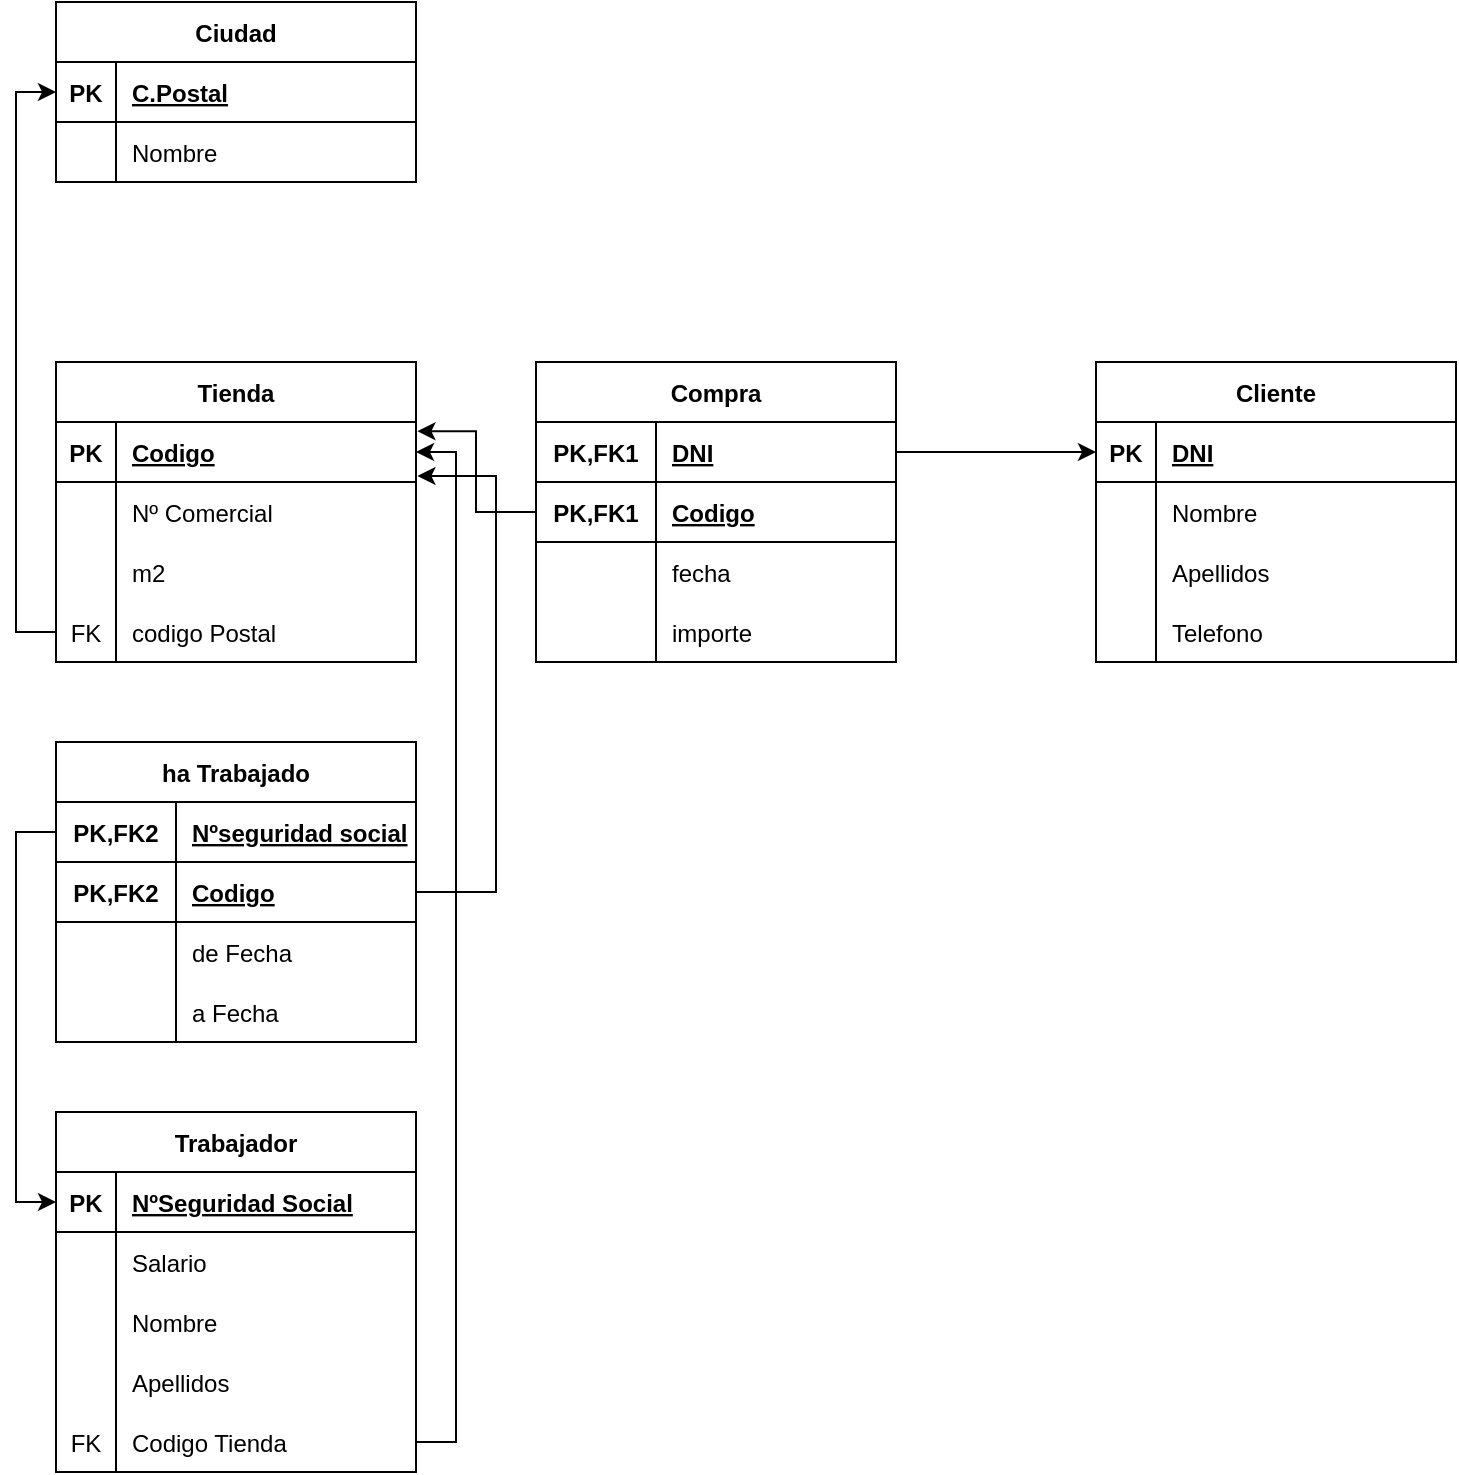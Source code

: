 <mxfile version="20.5.3" type="device"><diagram id="R2lEEEUBdFMjLlhIrx00" name="Page-1"><mxGraphModel dx="1038" dy="579" grid="1" gridSize="10" guides="1" tooltips="1" connect="1" arrows="1" fold="1" page="1" pageScale="1" pageWidth="850" pageHeight="1100" math="0" shadow="0" extFonts="Permanent Marker^https://fonts.googleapis.com/css?family=Permanent+Marker"><root><mxCell id="0"/><mxCell id="1" parent="0"/><mxCell id="ZpdQRzsvxH8MP_b8GYji-1" value="Tienda" style="shape=table;startSize=30;container=1;collapsible=1;childLayout=tableLayout;fixedRows=1;rowLines=0;fontStyle=1;align=center;resizeLast=1;" vertex="1" parent="1"><mxGeometry x="130" y="250" width="180" height="150" as="geometry"/></mxCell><mxCell id="ZpdQRzsvxH8MP_b8GYji-2" value="" style="shape=tableRow;horizontal=0;startSize=0;swimlaneHead=0;swimlaneBody=0;fillColor=none;collapsible=0;dropTarget=0;points=[[0,0.5],[1,0.5]];portConstraint=eastwest;top=0;left=0;right=0;bottom=1;" vertex="1" parent="ZpdQRzsvxH8MP_b8GYji-1"><mxGeometry y="30" width="180" height="30" as="geometry"/></mxCell><mxCell id="ZpdQRzsvxH8MP_b8GYji-3" value="PK" style="shape=partialRectangle;connectable=0;fillColor=none;top=0;left=0;bottom=0;right=0;fontStyle=1;overflow=hidden;" vertex="1" parent="ZpdQRzsvxH8MP_b8GYji-2"><mxGeometry width="30" height="30" as="geometry"><mxRectangle width="30" height="30" as="alternateBounds"/></mxGeometry></mxCell><mxCell id="ZpdQRzsvxH8MP_b8GYji-4" value="Codigo" style="shape=partialRectangle;connectable=0;fillColor=none;top=0;left=0;bottom=0;right=0;align=left;spacingLeft=6;fontStyle=5;overflow=hidden;" vertex="1" parent="ZpdQRzsvxH8MP_b8GYji-2"><mxGeometry x="30" width="150" height="30" as="geometry"><mxRectangle width="150" height="30" as="alternateBounds"/></mxGeometry></mxCell><mxCell id="ZpdQRzsvxH8MP_b8GYji-5" value="" style="shape=tableRow;horizontal=0;startSize=0;swimlaneHead=0;swimlaneBody=0;fillColor=none;collapsible=0;dropTarget=0;points=[[0,0.5],[1,0.5]];portConstraint=eastwest;top=0;left=0;right=0;bottom=0;" vertex="1" parent="ZpdQRzsvxH8MP_b8GYji-1"><mxGeometry y="60" width="180" height="30" as="geometry"/></mxCell><mxCell id="ZpdQRzsvxH8MP_b8GYji-6" value="" style="shape=partialRectangle;connectable=0;fillColor=none;top=0;left=0;bottom=0;right=0;editable=1;overflow=hidden;" vertex="1" parent="ZpdQRzsvxH8MP_b8GYji-5"><mxGeometry width="30" height="30" as="geometry"><mxRectangle width="30" height="30" as="alternateBounds"/></mxGeometry></mxCell><mxCell id="ZpdQRzsvxH8MP_b8GYji-7" value="Nº Comercial" style="shape=partialRectangle;connectable=0;fillColor=none;top=0;left=0;bottom=0;right=0;align=left;spacingLeft=6;overflow=hidden;" vertex="1" parent="ZpdQRzsvxH8MP_b8GYji-5"><mxGeometry x="30" width="150" height="30" as="geometry"><mxRectangle width="150" height="30" as="alternateBounds"/></mxGeometry></mxCell><mxCell id="ZpdQRzsvxH8MP_b8GYji-8" value="" style="shape=tableRow;horizontal=0;startSize=0;swimlaneHead=0;swimlaneBody=0;fillColor=none;collapsible=0;dropTarget=0;points=[[0,0.5],[1,0.5]];portConstraint=eastwest;top=0;left=0;right=0;bottom=0;" vertex="1" parent="ZpdQRzsvxH8MP_b8GYji-1"><mxGeometry y="90" width="180" height="30" as="geometry"/></mxCell><mxCell id="ZpdQRzsvxH8MP_b8GYji-9" value="" style="shape=partialRectangle;connectable=0;fillColor=none;top=0;left=0;bottom=0;right=0;editable=1;overflow=hidden;" vertex="1" parent="ZpdQRzsvxH8MP_b8GYji-8"><mxGeometry width="30" height="30" as="geometry"><mxRectangle width="30" height="30" as="alternateBounds"/></mxGeometry></mxCell><mxCell id="ZpdQRzsvxH8MP_b8GYji-10" value="m2" style="shape=partialRectangle;connectable=0;fillColor=none;top=0;left=0;bottom=0;right=0;align=left;spacingLeft=6;overflow=hidden;" vertex="1" parent="ZpdQRzsvxH8MP_b8GYji-8"><mxGeometry x="30" width="150" height="30" as="geometry"><mxRectangle width="150" height="30" as="alternateBounds"/></mxGeometry></mxCell><mxCell id="ZpdQRzsvxH8MP_b8GYji-104" value="" style="shape=tableRow;horizontal=0;startSize=0;swimlaneHead=0;swimlaneBody=0;fillColor=none;collapsible=0;dropTarget=0;points=[[0,0.5],[1,0.5]];portConstraint=eastwest;top=0;left=0;right=0;bottom=0;" vertex="1" parent="ZpdQRzsvxH8MP_b8GYji-1"><mxGeometry y="120" width="180" height="30" as="geometry"/></mxCell><mxCell id="ZpdQRzsvxH8MP_b8GYji-105" value="FK" style="shape=partialRectangle;connectable=0;fillColor=none;top=0;left=0;bottom=0;right=0;editable=1;overflow=hidden;" vertex="1" parent="ZpdQRzsvxH8MP_b8GYji-104"><mxGeometry width="30" height="30" as="geometry"><mxRectangle width="30" height="30" as="alternateBounds"/></mxGeometry></mxCell><mxCell id="ZpdQRzsvxH8MP_b8GYji-106" value="codigo Postal" style="shape=partialRectangle;connectable=0;fillColor=none;top=0;left=0;bottom=0;right=0;align=left;spacingLeft=6;overflow=hidden;" vertex="1" parent="ZpdQRzsvxH8MP_b8GYji-104"><mxGeometry x="30" width="150" height="30" as="geometry"><mxRectangle width="150" height="30" as="alternateBounds"/></mxGeometry></mxCell><mxCell id="ZpdQRzsvxH8MP_b8GYji-14" value="Cliente" style="shape=table;startSize=30;container=1;collapsible=1;childLayout=tableLayout;fixedRows=1;rowLines=0;fontStyle=1;align=center;resizeLast=1;" vertex="1" parent="1"><mxGeometry x="650" y="250" width="180" height="150" as="geometry"/></mxCell><mxCell id="ZpdQRzsvxH8MP_b8GYji-15" value="" style="shape=tableRow;horizontal=0;startSize=0;swimlaneHead=0;swimlaneBody=0;fillColor=none;collapsible=0;dropTarget=0;points=[[0,0.5],[1,0.5]];portConstraint=eastwest;top=0;left=0;right=0;bottom=1;" vertex="1" parent="ZpdQRzsvxH8MP_b8GYji-14"><mxGeometry y="30" width="180" height="30" as="geometry"/></mxCell><mxCell id="ZpdQRzsvxH8MP_b8GYji-16" value="PK" style="shape=partialRectangle;connectable=0;fillColor=none;top=0;left=0;bottom=0;right=0;fontStyle=1;overflow=hidden;" vertex="1" parent="ZpdQRzsvxH8MP_b8GYji-15"><mxGeometry width="30" height="30" as="geometry"><mxRectangle width="30" height="30" as="alternateBounds"/></mxGeometry></mxCell><mxCell id="ZpdQRzsvxH8MP_b8GYji-17" value="DNI" style="shape=partialRectangle;connectable=0;fillColor=none;top=0;left=0;bottom=0;right=0;align=left;spacingLeft=6;fontStyle=5;overflow=hidden;" vertex="1" parent="ZpdQRzsvxH8MP_b8GYji-15"><mxGeometry x="30" width="150" height="30" as="geometry"><mxRectangle width="150" height="30" as="alternateBounds"/></mxGeometry></mxCell><mxCell id="ZpdQRzsvxH8MP_b8GYji-18" value="" style="shape=tableRow;horizontal=0;startSize=0;swimlaneHead=0;swimlaneBody=0;fillColor=none;collapsible=0;dropTarget=0;points=[[0,0.5],[1,0.5]];portConstraint=eastwest;top=0;left=0;right=0;bottom=0;" vertex="1" parent="ZpdQRzsvxH8MP_b8GYji-14"><mxGeometry y="60" width="180" height="30" as="geometry"/></mxCell><mxCell id="ZpdQRzsvxH8MP_b8GYji-19" value="" style="shape=partialRectangle;connectable=0;fillColor=none;top=0;left=0;bottom=0;right=0;editable=1;overflow=hidden;" vertex="1" parent="ZpdQRzsvxH8MP_b8GYji-18"><mxGeometry width="30" height="30" as="geometry"><mxRectangle width="30" height="30" as="alternateBounds"/></mxGeometry></mxCell><mxCell id="ZpdQRzsvxH8MP_b8GYji-20" value="Nombre   " style="shape=partialRectangle;connectable=0;fillColor=none;top=0;left=0;bottom=0;right=0;align=left;spacingLeft=6;overflow=hidden;" vertex="1" parent="ZpdQRzsvxH8MP_b8GYji-18"><mxGeometry x="30" width="150" height="30" as="geometry"><mxRectangle width="150" height="30" as="alternateBounds"/></mxGeometry></mxCell><mxCell id="ZpdQRzsvxH8MP_b8GYji-21" value="" style="shape=tableRow;horizontal=0;startSize=0;swimlaneHead=0;swimlaneBody=0;fillColor=none;collapsible=0;dropTarget=0;points=[[0,0.5],[1,0.5]];portConstraint=eastwest;top=0;left=0;right=0;bottom=0;" vertex="1" parent="ZpdQRzsvxH8MP_b8GYji-14"><mxGeometry y="90" width="180" height="30" as="geometry"/></mxCell><mxCell id="ZpdQRzsvxH8MP_b8GYji-22" value="" style="shape=partialRectangle;connectable=0;fillColor=none;top=0;left=0;bottom=0;right=0;editable=1;overflow=hidden;" vertex="1" parent="ZpdQRzsvxH8MP_b8GYji-21"><mxGeometry width="30" height="30" as="geometry"><mxRectangle width="30" height="30" as="alternateBounds"/></mxGeometry></mxCell><mxCell id="ZpdQRzsvxH8MP_b8GYji-23" value="Apellidos    " style="shape=partialRectangle;connectable=0;fillColor=none;top=0;left=0;bottom=0;right=0;align=left;spacingLeft=6;overflow=hidden;" vertex="1" parent="ZpdQRzsvxH8MP_b8GYji-21"><mxGeometry x="30" width="150" height="30" as="geometry"><mxRectangle width="150" height="30" as="alternateBounds"/></mxGeometry></mxCell><mxCell id="ZpdQRzsvxH8MP_b8GYji-24" value="" style="shape=tableRow;horizontal=0;startSize=0;swimlaneHead=0;swimlaneBody=0;fillColor=none;collapsible=0;dropTarget=0;points=[[0,0.5],[1,0.5]];portConstraint=eastwest;top=0;left=0;right=0;bottom=0;" vertex="1" parent="ZpdQRzsvxH8MP_b8GYji-14"><mxGeometry y="120" width="180" height="30" as="geometry"/></mxCell><mxCell id="ZpdQRzsvxH8MP_b8GYji-25" value="" style="shape=partialRectangle;connectable=0;fillColor=none;top=0;left=0;bottom=0;right=0;editable=1;overflow=hidden;" vertex="1" parent="ZpdQRzsvxH8MP_b8GYji-24"><mxGeometry width="30" height="30" as="geometry"><mxRectangle width="30" height="30" as="alternateBounds"/></mxGeometry></mxCell><mxCell id="ZpdQRzsvxH8MP_b8GYji-26" value="Telefono" style="shape=partialRectangle;connectable=0;fillColor=none;top=0;left=0;bottom=0;right=0;align=left;spacingLeft=6;overflow=hidden;" vertex="1" parent="ZpdQRzsvxH8MP_b8GYji-24"><mxGeometry x="30" width="150" height="30" as="geometry"><mxRectangle width="150" height="30" as="alternateBounds"/></mxGeometry></mxCell><mxCell id="ZpdQRzsvxH8MP_b8GYji-40" value="Trabajador" style="shape=table;startSize=30;container=1;collapsible=1;childLayout=tableLayout;fixedRows=1;rowLines=0;fontStyle=1;align=center;resizeLast=1;" vertex="1" parent="1"><mxGeometry x="130" y="625" width="180" height="180" as="geometry"/></mxCell><mxCell id="ZpdQRzsvxH8MP_b8GYji-41" value="" style="shape=tableRow;horizontal=0;startSize=0;swimlaneHead=0;swimlaneBody=0;fillColor=none;collapsible=0;dropTarget=0;points=[[0,0.5],[1,0.5]];portConstraint=eastwest;top=0;left=0;right=0;bottom=1;" vertex="1" parent="ZpdQRzsvxH8MP_b8GYji-40"><mxGeometry y="30" width="180" height="30" as="geometry"/></mxCell><mxCell id="ZpdQRzsvxH8MP_b8GYji-42" value="PK" style="shape=partialRectangle;connectable=0;fillColor=none;top=0;left=0;bottom=0;right=0;fontStyle=1;overflow=hidden;" vertex="1" parent="ZpdQRzsvxH8MP_b8GYji-41"><mxGeometry width="30" height="30" as="geometry"><mxRectangle width="30" height="30" as="alternateBounds"/></mxGeometry></mxCell><mxCell id="ZpdQRzsvxH8MP_b8GYji-43" value="NºSeguridad Social" style="shape=partialRectangle;connectable=0;fillColor=none;top=0;left=0;bottom=0;right=0;align=left;spacingLeft=6;fontStyle=5;overflow=hidden;" vertex="1" parent="ZpdQRzsvxH8MP_b8GYji-41"><mxGeometry x="30" width="150" height="30" as="geometry"><mxRectangle width="150" height="30" as="alternateBounds"/></mxGeometry></mxCell><mxCell id="ZpdQRzsvxH8MP_b8GYji-44" value="" style="shape=tableRow;horizontal=0;startSize=0;swimlaneHead=0;swimlaneBody=0;fillColor=none;collapsible=0;dropTarget=0;points=[[0,0.5],[1,0.5]];portConstraint=eastwest;top=0;left=0;right=0;bottom=0;" vertex="1" parent="ZpdQRzsvxH8MP_b8GYji-40"><mxGeometry y="60" width="180" height="30" as="geometry"/></mxCell><mxCell id="ZpdQRzsvxH8MP_b8GYji-45" value="" style="shape=partialRectangle;connectable=0;fillColor=none;top=0;left=0;bottom=0;right=0;editable=1;overflow=hidden;" vertex="1" parent="ZpdQRzsvxH8MP_b8GYji-44"><mxGeometry width="30" height="30" as="geometry"><mxRectangle width="30" height="30" as="alternateBounds"/></mxGeometry></mxCell><mxCell id="ZpdQRzsvxH8MP_b8GYji-46" value="Salario" style="shape=partialRectangle;connectable=0;fillColor=none;top=0;left=0;bottom=0;right=0;align=left;spacingLeft=6;overflow=hidden;" vertex="1" parent="ZpdQRzsvxH8MP_b8GYji-44"><mxGeometry x="30" width="150" height="30" as="geometry"><mxRectangle width="150" height="30" as="alternateBounds"/></mxGeometry></mxCell><mxCell id="ZpdQRzsvxH8MP_b8GYji-47" value="" style="shape=tableRow;horizontal=0;startSize=0;swimlaneHead=0;swimlaneBody=0;fillColor=none;collapsible=0;dropTarget=0;points=[[0,0.5],[1,0.5]];portConstraint=eastwest;top=0;left=0;right=0;bottom=0;" vertex="1" parent="ZpdQRzsvxH8MP_b8GYji-40"><mxGeometry y="90" width="180" height="30" as="geometry"/></mxCell><mxCell id="ZpdQRzsvxH8MP_b8GYji-48" value="" style="shape=partialRectangle;connectable=0;fillColor=none;top=0;left=0;bottom=0;right=0;editable=1;overflow=hidden;" vertex="1" parent="ZpdQRzsvxH8MP_b8GYji-47"><mxGeometry width="30" height="30" as="geometry"><mxRectangle width="30" height="30" as="alternateBounds"/></mxGeometry></mxCell><mxCell id="ZpdQRzsvxH8MP_b8GYji-49" value="Nombre" style="shape=partialRectangle;connectable=0;fillColor=none;top=0;left=0;bottom=0;right=0;align=left;spacingLeft=6;overflow=hidden;" vertex="1" parent="ZpdQRzsvxH8MP_b8GYji-47"><mxGeometry x="30" width="150" height="30" as="geometry"><mxRectangle width="150" height="30" as="alternateBounds"/></mxGeometry></mxCell><mxCell id="ZpdQRzsvxH8MP_b8GYji-50" value="" style="shape=tableRow;horizontal=0;startSize=0;swimlaneHead=0;swimlaneBody=0;fillColor=none;collapsible=0;dropTarget=0;points=[[0,0.5],[1,0.5]];portConstraint=eastwest;top=0;left=0;right=0;bottom=0;" vertex="1" parent="ZpdQRzsvxH8MP_b8GYji-40"><mxGeometry y="120" width="180" height="30" as="geometry"/></mxCell><mxCell id="ZpdQRzsvxH8MP_b8GYji-51" value="" style="shape=partialRectangle;connectable=0;fillColor=none;top=0;left=0;bottom=0;right=0;editable=1;overflow=hidden;" vertex="1" parent="ZpdQRzsvxH8MP_b8GYji-50"><mxGeometry width="30" height="30" as="geometry"><mxRectangle width="30" height="30" as="alternateBounds"/></mxGeometry></mxCell><mxCell id="ZpdQRzsvxH8MP_b8GYji-52" value="Apellidos" style="shape=partialRectangle;connectable=0;fillColor=none;top=0;left=0;bottom=0;right=0;align=left;spacingLeft=6;overflow=hidden;" vertex="1" parent="ZpdQRzsvxH8MP_b8GYji-50"><mxGeometry x="30" width="150" height="30" as="geometry"><mxRectangle width="150" height="30" as="alternateBounds"/></mxGeometry></mxCell><mxCell id="ZpdQRzsvxH8MP_b8GYji-107" value="" style="shape=tableRow;horizontal=0;startSize=0;swimlaneHead=0;swimlaneBody=0;fillColor=none;collapsible=0;dropTarget=0;points=[[0,0.5],[1,0.5]];portConstraint=eastwest;top=0;left=0;right=0;bottom=0;" vertex="1" parent="ZpdQRzsvxH8MP_b8GYji-40"><mxGeometry y="150" width="180" height="30" as="geometry"/></mxCell><mxCell id="ZpdQRzsvxH8MP_b8GYji-108" value="FK" style="shape=partialRectangle;connectable=0;fillColor=none;top=0;left=0;bottom=0;right=0;editable=1;overflow=hidden;" vertex="1" parent="ZpdQRzsvxH8MP_b8GYji-107"><mxGeometry width="30" height="30" as="geometry"><mxRectangle width="30" height="30" as="alternateBounds"/></mxGeometry></mxCell><mxCell id="ZpdQRzsvxH8MP_b8GYji-109" value="Codigo Tienda" style="shape=partialRectangle;connectable=0;fillColor=none;top=0;left=0;bottom=0;right=0;align=left;spacingLeft=6;overflow=hidden;" vertex="1" parent="ZpdQRzsvxH8MP_b8GYji-107"><mxGeometry x="30" width="150" height="30" as="geometry"><mxRectangle width="150" height="30" as="alternateBounds"/></mxGeometry></mxCell><mxCell id="ZpdQRzsvxH8MP_b8GYji-53" value="Ciudad" style="shape=table;startSize=30;container=1;collapsible=1;childLayout=tableLayout;fixedRows=1;rowLines=0;fontStyle=1;align=center;resizeLast=1;" vertex="1" parent="1"><mxGeometry x="130" y="70" width="180" height="90" as="geometry"/></mxCell><mxCell id="ZpdQRzsvxH8MP_b8GYji-54" value="" style="shape=tableRow;horizontal=0;startSize=0;swimlaneHead=0;swimlaneBody=0;fillColor=none;collapsible=0;dropTarget=0;points=[[0,0.5],[1,0.5]];portConstraint=eastwest;top=0;left=0;right=0;bottom=1;" vertex="1" parent="ZpdQRzsvxH8MP_b8GYji-53"><mxGeometry y="30" width="180" height="30" as="geometry"/></mxCell><mxCell id="ZpdQRzsvxH8MP_b8GYji-55" value="PK" style="shape=partialRectangle;connectable=0;fillColor=none;top=0;left=0;bottom=0;right=0;fontStyle=1;overflow=hidden;" vertex="1" parent="ZpdQRzsvxH8MP_b8GYji-54"><mxGeometry width="30" height="30" as="geometry"><mxRectangle width="30" height="30" as="alternateBounds"/></mxGeometry></mxCell><mxCell id="ZpdQRzsvxH8MP_b8GYji-56" value="C.Postal" style="shape=partialRectangle;connectable=0;fillColor=none;top=0;left=0;bottom=0;right=0;align=left;spacingLeft=6;fontStyle=5;overflow=hidden;" vertex="1" parent="ZpdQRzsvxH8MP_b8GYji-54"><mxGeometry x="30" width="150" height="30" as="geometry"><mxRectangle width="150" height="30" as="alternateBounds"/></mxGeometry></mxCell><mxCell id="ZpdQRzsvxH8MP_b8GYji-57" value="" style="shape=tableRow;horizontal=0;startSize=0;swimlaneHead=0;swimlaneBody=0;fillColor=none;collapsible=0;dropTarget=0;points=[[0,0.5],[1,0.5]];portConstraint=eastwest;top=0;left=0;right=0;bottom=0;" vertex="1" parent="ZpdQRzsvxH8MP_b8GYji-53"><mxGeometry y="60" width="180" height="30" as="geometry"/></mxCell><mxCell id="ZpdQRzsvxH8MP_b8GYji-58" value="" style="shape=partialRectangle;connectable=0;fillColor=none;top=0;left=0;bottom=0;right=0;editable=1;overflow=hidden;" vertex="1" parent="ZpdQRzsvxH8MP_b8GYji-57"><mxGeometry width="30" height="30" as="geometry"><mxRectangle width="30" height="30" as="alternateBounds"/></mxGeometry></mxCell><mxCell id="ZpdQRzsvxH8MP_b8GYji-59" value="Nombre" style="shape=partialRectangle;connectable=0;fillColor=none;top=0;left=0;bottom=0;right=0;align=left;spacingLeft=6;overflow=hidden;" vertex="1" parent="ZpdQRzsvxH8MP_b8GYji-57"><mxGeometry x="30" width="150" height="30" as="geometry"><mxRectangle width="150" height="30" as="alternateBounds"/></mxGeometry></mxCell><mxCell id="ZpdQRzsvxH8MP_b8GYji-69" value="Compra" style="shape=table;startSize=30;container=1;collapsible=1;childLayout=tableLayout;fixedRows=1;rowLines=0;fontStyle=1;align=center;resizeLast=1;" vertex="1" parent="1"><mxGeometry x="370" y="250" width="180" height="150" as="geometry"/></mxCell><mxCell id="ZpdQRzsvxH8MP_b8GYji-70" value="" style="shape=tableRow;horizontal=0;startSize=0;swimlaneHead=0;swimlaneBody=0;fillColor=none;collapsible=0;dropTarget=0;points=[[0,0.5],[1,0.5]];portConstraint=eastwest;top=0;left=0;right=0;bottom=1;" vertex="1" parent="ZpdQRzsvxH8MP_b8GYji-69"><mxGeometry y="30" width="180" height="30" as="geometry"/></mxCell><mxCell id="ZpdQRzsvxH8MP_b8GYji-71" value="PK,FK1" style="shape=partialRectangle;connectable=0;fillColor=none;top=0;left=0;bottom=0;right=0;fontStyle=1;overflow=hidden;" vertex="1" parent="ZpdQRzsvxH8MP_b8GYji-70"><mxGeometry width="60" height="30" as="geometry"><mxRectangle width="60" height="30" as="alternateBounds"/></mxGeometry></mxCell><mxCell id="ZpdQRzsvxH8MP_b8GYji-72" value="DNI" style="shape=partialRectangle;connectable=0;fillColor=none;top=0;left=0;bottom=0;right=0;align=left;spacingLeft=6;fontStyle=5;overflow=hidden;" vertex="1" parent="ZpdQRzsvxH8MP_b8GYji-70"><mxGeometry x="60" width="120" height="30" as="geometry"><mxRectangle width="120" height="30" as="alternateBounds"/></mxGeometry></mxCell><mxCell id="ZpdQRzsvxH8MP_b8GYji-98" value="" style="shape=tableRow;horizontal=0;startSize=0;swimlaneHead=0;swimlaneBody=0;fillColor=none;collapsible=0;dropTarget=0;points=[[0,0.5],[1,0.5]];portConstraint=eastwest;top=0;left=0;right=0;bottom=1;" vertex="1" parent="ZpdQRzsvxH8MP_b8GYji-69"><mxGeometry y="60" width="180" height="30" as="geometry"/></mxCell><mxCell id="ZpdQRzsvxH8MP_b8GYji-99" value="PK,FK1" style="shape=partialRectangle;connectable=0;fillColor=none;top=0;left=0;bottom=0;right=0;fontStyle=1;overflow=hidden;" vertex="1" parent="ZpdQRzsvxH8MP_b8GYji-98"><mxGeometry width="60" height="30" as="geometry"><mxRectangle width="60" height="30" as="alternateBounds"/></mxGeometry></mxCell><mxCell id="ZpdQRzsvxH8MP_b8GYji-100" value="Codigo" style="shape=partialRectangle;connectable=0;fillColor=none;top=0;left=0;bottom=0;right=0;align=left;spacingLeft=6;fontStyle=5;overflow=hidden;" vertex="1" parent="ZpdQRzsvxH8MP_b8GYji-98"><mxGeometry x="60" width="120" height="30" as="geometry"><mxRectangle width="120" height="30" as="alternateBounds"/></mxGeometry></mxCell><mxCell id="ZpdQRzsvxH8MP_b8GYji-73" value="" style="shape=tableRow;horizontal=0;startSize=0;swimlaneHead=0;swimlaneBody=0;fillColor=none;collapsible=0;dropTarget=0;points=[[0,0.5],[1,0.5]];portConstraint=eastwest;top=0;left=0;right=0;bottom=0;" vertex="1" parent="ZpdQRzsvxH8MP_b8GYji-69"><mxGeometry y="90" width="180" height="30" as="geometry"/></mxCell><mxCell id="ZpdQRzsvxH8MP_b8GYji-74" value="" style="shape=partialRectangle;connectable=0;fillColor=none;top=0;left=0;bottom=0;right=0;editable=1;overflow=hidden;" vertex="1" parent="ZpdQRzsvxH8MP_b8GYji-73"><mxGeometry width="60" height="30" as="geometry"><mxRectangle width="60" height="30" as="alternateBounds"/></mxGeometry></mxCell><mxCell id="ZpdQRzsvxH8MP_b8GYji-75" value="fecha   " style="shape=partialRectangle;connectable=0;fillColor=none;top=0;left=0;bottom=0;right=0;align=left;spacingLeft=6;overflow=hidden;" vertex="1" parent="ZpdQRzsvxH8MP_b8GYji-73"><mxGeometry x="60" width="120" height="30" as="geometry"><mxRectangle width="120" height="30" as="alternateBounds"/></mxGeometry></mxCell><mxCell id="ZpdQRzsvxH8MP_b8GYji-76" value="" style="shape=tableRow;horizontal=0;startSize=0;swimlaneHead=0;swimlaneBody=0;fillColor=none;collapsible=0;dropTarget=0;points=[[0,0.5],[1,0.5]];portConstraint=eastwest;top=0;left=0;right=0;bottom=0;" vertex="1" parent="ZpdQRzsvxH8MP_b8GYji-69"><mxGeometry y="120" width="180" height="30" as="geometry"/></mxCell><mxCell id="ZpdQRzsvxH8MP_b8GYji-77" value="" style="shape=partialRectangle;connectable=0;fillColor=none;top=0;left=0;bottom=0;right=0;editable=1;overflow=hidden;" vertex="1" parent="ZpdQRzsvxH8MP_b8GYji-76"><mxGeometry width="60" height="30" as="geometry"><mxRectangle width="60" height="30" as="alternateBounds"/></mxGeometry></mxCell><mxCell id="ZpdQRzsvxH8MP_b8GYji-78" value="importe" style="shape=partialRectangle;connectable=0;fillColor=none;top=0;left=0;bottom=0;right=0;align=left;spacingLeft=6;overflow=hidden;" vertex="1" parent="ZpdQRzsvxH8MP_b8GYji-76"><mxGeometry x="60" width="120" height="30" as="geometry"><mxRectangle width="120" height="30" as="alternateBounds"/></mxGeometry></mxCell><mxCell id="ZpdQRzsvxH8MP_b8GYji-116" style="edgeStyle=orthogonalEdgeStyle;rounded=0;orthogonalLoop=1;jettySize=auto;html=1;entryX=1.004;entryY=-0.1;entryDx=0;entryDy=0;entryPerimeter=0;" edge="1" parent="1" source="ZpdQRzsvxH8MP_b8GYji-82" target="ZpdQRzsvxH8MP_b8GYji-5"><mxGeometry relative="1" as="geometry"><Array as="points"><mxPoint x="350" y="515"/><mxPoint x="350" y="307"/></Array></mxGeometry></mxCell><mxCell id="ZpdQRzsvxH8MP_b8GYji-82" value="ha Trabajado" style="shape=table;startSize=30;container=1;collapsible=1;childLayout=tableLayout;fixedRows=1;rowLines=0;fontStyle=1;align=center;resizeLast=1;" vertex="1" parent="1"><mxGeometry x="130" y="440" width="180" height="150" as="geometry"/></mxCell><mxCell id="ZpdQRzsvxH8MP_b8GYji-83" value="" style="shape=tableRow;horizontal=0;startSize=0;swimlaneHead=0;swimlaneBody=0;fillColor=none;collapsible=0;dropTarget=0;points=[[0,0.5],[1,0.5]];portConstraint=eastwest;top=0;left=0;right=0;bottom=1;" vertex="1" parent="ZpdQRzsvxH8MP_b8GYji-82"><mxGeometry y="30" width="180" height="30" as="geometry"/></mxCell><mxCell id="ZpdQRzsvxH8MP_b8GYji-84" value="PK,FK2" style="shape=partialRectangle;connectable=0;fillColor=none;top=0;left=0;bottom=0;right=0;fontStyle=1;overflow=hidden;" vertex="1" parent="ZpdQRzsvxH8MP_b8GYji-83"><mxGeometry width="60" height="30" as="geometry"><mxRectangle width="60" height="30" as="alternateBounds"/></mxGeometry></mxCell><mxCell id="ZpdQRzsvxH8MP_b8GYji-85" value="Nºseguridad social" style="shape=partialRectangle;connectable=0;fillColor=none;top=0;left=0;bottom=0;right=0;align=left;spacingLeft=6;fontStyle=5;overflow=hidden;" vertex="1" parent="ZpdQRzsvxH8MP_b8GYji-83"><mxGeometry x="60" width="120" height="30" as="geometry"><mxRectangle width="120" height="30" as="alternateBounds"/></mxGeometry></mxCell><mxCell id="ZpdQRzsvxH8MP_b8GYji-101" value="" style="shape=tableRow;horizontal=0;startSize=0;swimlaneHead=0;swimlaneBody=0;fillColor=none;collapsible=0;dropTarget=0;points=[[0,0.5],[1,0.5]];portConstraint=eastwest;top=0;left=0;right=0;bottom=1;" vertex="1" parent="ZpdQRzsvxH8MP_b8GYji-82"><mxGeometry y="60" width="180" height="30" as="geometry"/></mxCell><mxCell id="ZpdQRzsvxH8MP_b8GYji-102" value="PK,FK2" style="shape=partialRectangle;connectable=0;fillColor=none;top=0;left=0;bottom=0;right=0;fontStyle=1;overflow=hidden;" vertex="1" parent="ZpdQRzsvxH8MP_b8GYji-101"><mxGeometry width="60" height="30" as="geometry"><mxRectangle width="60" height="30" as="alternateBounds"/></mxGeometry></mxCell><mxCell id="ZpdQRzsvxH8MP_b8GYji-103" value="Codigo" style="shape=partialRectangle;connectable=0;fillColor=none;top=0;left=0;bottom=0;right=0;align=left;spacingLeft=6;fontStyle=5;overflow=hidden;" vertex="1" parent="ZpdQRzsvxH8MP_b8GYji-101"><mxGeometry x="60" width="120" height="30" as="geometry"><mxRectangle width="120" height="30" as="alternateBounds"/></mxGeometry></mxCell><mxCell id="ZpdQRzsvxH8MP_b8GYji-86" value="" style="shape=tableRow;horizontal=0;startSize=0;swimlaneHead=0;swimlaneBody=0;fillColor=none;collapsible=0;dropTarget=0;points=[[0,0.5],[1,0.5]];portConstraint=eastwest;top=0;left=0;right=0;bottom=0;" vertex="1" parent="ZpdQRzsvxH8MP_b8GYji-82"><mxGeometry y="90" width="180" height="30" as="geometry"/></mxCell><mxCell id="ZpdQRzsvxH8MP_b8GYji-87" value="" style="shape=partialRectangle;connectable=0;fillColor=none;top=0;left=0;bottom=0;right=0;editable=1;overflow=hidden;" vertex="1" parent="ZpdQRzsvxH8MP_b8GYji-86"><mxGeometry width="60" height="30" as="geometry"><mxRectangle width="60" height="30" as="alternateBounds"/></mxGeometry></mxCell><mxCell id="ZpdQRzsvxH8MP_b8GYji-88" value="de Fecha" style="shape=partialRectangle;connectable=0;fillColor=none;top=0;left=0;bottom=0;right=0;align=left;spacingLeft=6;overflow=hidden;" vertex="1" parent="ZpdQRzsvxH8MP_b8GYji-86"><mxGeometry x="60" width="120" height="30" as="geometry"><mxRectangle width="120" height="30" as="alternateBounds"/></mxGeometry></mxCell><mxCell id="ZpdQRzsvxH8MP_b8GYji-89" value="" style="shape=tableRow;horizontal=0;startSize=0;swimlaneHead=0;swimlaneBody=0;fillColor=none;collapsible=0;dropTarget=0;points=[[0,0.5],[1,0.5]];portConstraint=eastwest;top=0;left=0;right=0;bottom=0;" vertex="1" parent="ZpdQRzsvxH8MP_b8GYji-82"><mxGeometry y="120" width="180" height="30" as="geometry"/></mxCell><mxCell id="ZpdQRzsvxH8MP_b8GYji-90" value="" style="shape=partialRectangle;connectable=0;fillColor=none;top=0;left=0;bottom=0;right=0;editable=1;overflow=hidden;" vertex="1" parent="ZpdQRzsvxH8MP_b8GYji-89"><mxGeometry width="60" height="30" as="geometry"><mxRectangle width="60" height="30" as="alternateBounds"/></mxGeometry></mxCell><mxCell id="ZpdQRzsvxH8MP_b8GYji-91" value="a Fecha" style="shape=partialRectangle;connectable=0;fillColor=none;top=0;left=0;bottom=0;right=0;align=left;spacingLeft=6;overflow=hidden;" vertex="1" parent="ZpdQRzsvxH8MP_b8GYji-89"><mxGeometry x="60" width="120" height="30" as="geometry"><mxRectangle width="120" height="30" as="alternateBounds"/></mxGeometry></mxCell><mxCell id="ZpdQRzsvxH8MP_b8GYji-110" style="edgeStyle=orthogonalEdgeStyle;rounded=0;orthogonalLoop=1;jettySize=auto;html=1;entryX=0;entryY=0.5;entryDx=0;entryDy=0;" edge="1" parent="1" source="ZpdQRzsvxH8MP_b8GYji-104" target="ZpdQRzsvxH8MP_b8GYji-54"><mxGeometry relative="1" as="geometry"/></mxCell><mxCell id="ZpdQRzsvxH8MP_b8GYji-112" style="edgeStyle=orthogonalEdgeStyle;rounded=0;orthogonalLoop=1;jettySize=auto;html=1;entryX=1;entryY=0.5;entryDx=0;entryDy=0;" edge="1" parent="1" source="ZpdQRzsvxH8MP_b8GYji-107" target="ZpdQRzsvxH8MP_b8GYji-2"><mxGeometry relative="1" as="geometry"><Array as="points"><mxPoint x="330" y="790"/><mxPoint x="330" y="295"/></Array></mxGeometry></mxCell><mxCell id="ZpdQRzsvxH8MP_b8GYji-113" style="edgeStyle=orthogonalEdgeStyle;rounded=0;orthogonalLoop=1;jettySize=auto;html=1;entryX=0;entryY=0.5;entryDx=0;entryDy=0;" edge="1" parent="1" source="ZpdQRzsvxH8MP_b8GYji-70" target="ZpdQRzsvxH8MP_b8GYji-15"><mxGeometry relative="1" as="geometry"/></mxCell><mxCell id="ZpdQRzsvxH8MP_b8GYji-114" style="edgeStyle=orthogonalEdgeStyle;rounded=0;orthogonalLoop=1;jettySize=auto;html=1;entryX=1.004;entryY=0.153;entryDx=0;entryDy=0;entryPerimeter=0;" edge="1" parent="1" source="ZpdQRzsvxH8MP_b8GYji-98" target="ZpdQRzsvxH8MP_b8GYji-2"><mxGeometry relative="1" as="geometry"/></mxCell><mxCell id="ZpdQRzsvxH8MP_b8GYji-115" style="edgeStyle=orthogonalEdgeStyle;rounded=0;orthogonalLoop=1;jettySize=auto;html=1;entryX=0;entryY=0.5;entryDx=0;entryDy=0;" edge="1" parent="1" source="ZpdQRzsvxH8MP_b8GYji-83" target="ZpdQRzsvxH8MP_b8GYji-41"><mxGeometry relative="1" as="geometry"/></mxCell></root></mxGraphModel></diagram></mxfile>
